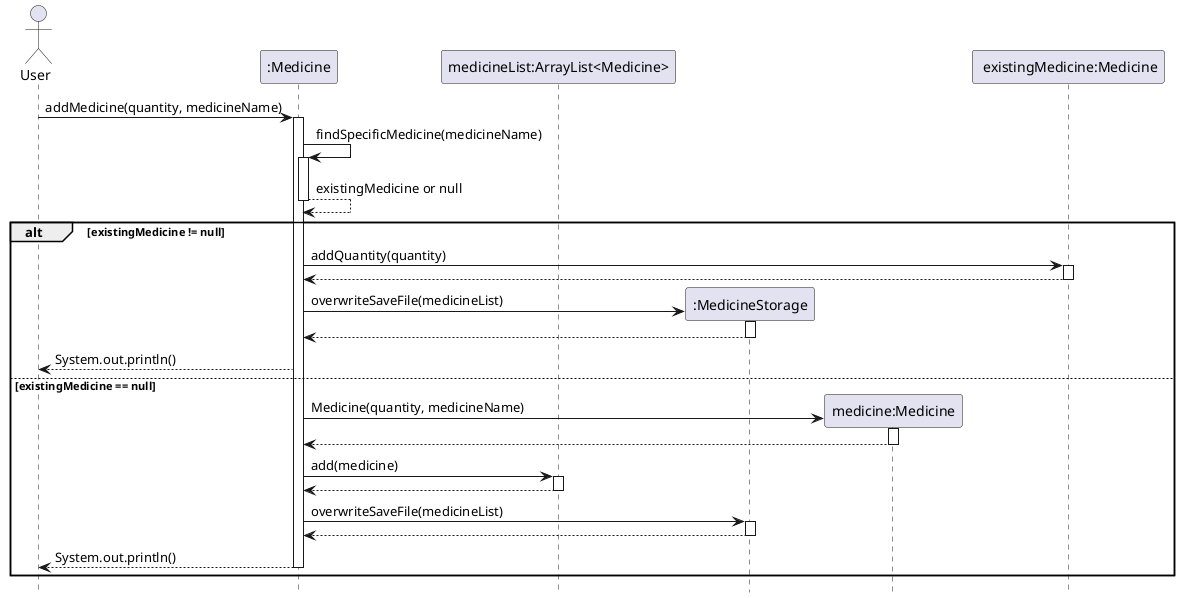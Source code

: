 @startuml
'https://plantuml.com/sequence-diagram
hide footbox

Actor User
participant ":Medicine" as Medicine
participant "medicineList:ArrayList<Medicine>" as medicineList
participant ":MedicineStorage" as medicineStorage
participant "medicine:Medicine" as medicine
participant " existingMedicine:Medicine" as existingMedicine

User -> Medicine: addMedicine(quantity, medicineName)
activate Medicine
Medicine -> Medicine : findSpecificMedicine(medicineName)
activate Medicine
Medicine --> Medicine : existingMedicine or null
deactivate Medicine



'if statement: when existing medicine exists
alt existingMedicine != null
Medicine -> existingMedicine : addQuantity(quantity)
activate existingMedicine
existingMedicine --> Medicine
deactivate existingMedicine

create medicineStorage
Medicine ->medicineStorage : overwriteSaveFile(medicineList)
activate medicineStorage
medicineStorage --> Medicine
deactivate medicineStorage
Medicine -->User : System.out.println()

'else statement
else existingMedicine == null
create medicine
Medicine -> medicine : Medicine(quantity, medicineName)
activate medicine
medicine --> Medicine
deactivate medicine

Medicine -> medicineList : add(medicine)
activate medicineList
medicineList --> Medicine
deactivate medicineList

Medicine -> medicineStorage : overwriteSaveFile(medicineList)

activate medicineStorage
medicineStorage --> Medicine
deactivate medicineStorage


Medicine -->User : System.out.println()
deactivate Medicine
end


@enduml